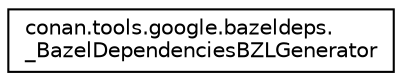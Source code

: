 digraph "Graphical Class Hierarchy"
{
 // LATEX_PDF_SIZE
  edge [fontname="Helvetica",fontsize="10",labelfontname="Helvetica",labelfontsize="10"];
  node [fontname="Helvetica",fontsize="10",shape=record];
  rankdir="LR";
  Node0 [label="conan.tools.google.bazeldeps.\l_BazelDependenciesBZLGenerator",height=0.2,width=0.4,color="black", fillcolor="white", style="filled",URL="$classconan_1_1tools_1_1google_1_1bazeldeps_1_1__BazelDependenciesBZLGenerator.html",tooltip=" "];
}
